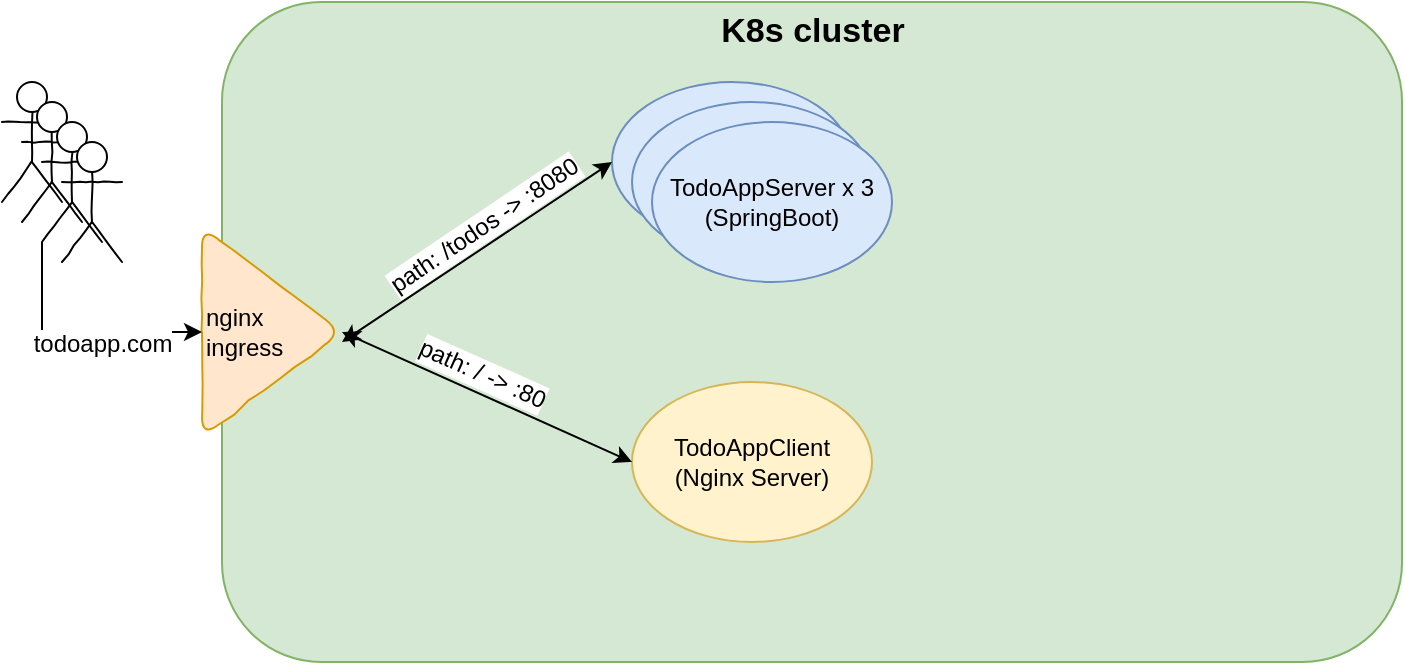 <mxfile version="12.2.6" type="device" pages="1"><diagram id="WslD6vgkj-FF-079aoUP" name="Page-1"><mxGraphModel dx="1024" dy="662" grid="1" gridSize="10" guides="1" tooltips="1" connect="1" arrows="1" fold="1" page="1" pageScale="1" pageWidth="850" pageHeight="1100" math="0" shadow="0"><root><mxCell id="0"/><mxCell id="1" parent="0"/><mxCell id="JXNUHpe9ncmpK-nnXNcW-3" value="" style="rounded=1;whiteSpace=wrap;html=1;fillColor=#d5e8d4;strokeColor=#82b366;" vertex="1" parent="1"><mxGeometry x="230" y="20" width="590" height="330" as="geometry"/></mxCell><mxCell id="JXNUHpe9ncmpK-nnXNcW-4" value="nginx&lt;br&gt;ingress" style="triangle;whiteSpace=wrap;html=1;fillColor=#ffe6cc;strokeColor=#d79b00;rounded=1;comic=1;align=left;" vertex="1" parent="1"><mxGeometry x="220" y="132.5" width="70" height="105" as="geometry"/></mxCell><mxCell id="JXNUHpe9ncmpK-nnXNcW-5" value="K8s cluster" style="text;html=1;strokeColor=none;fillColor=none;align=center;verticalAlign=middle;whiteSpace=wrap;rounded=0;comic=1;fontSize=17;fontStyle=1" vertex="1" parent="1"><mxGeometry x="472.5" y="20" width="105" height="30" as="geometry"/></mxCell><mxCell id="JXNUHpe9ncmpK-nnXNcW-10" value="" style="group" vertex="1" connectable="0" parent="1"><mxGeometry x="425" y="60" width="140" height="100" as="geometry"/></mxCell><mxCell id="JXNUHpe9ncmpK-nnXNcW-7" value="" style="ellipse;whiteSpace=wrap;html=1;rounded=1;comic=1;fontSize=12;align=center;fillColor=#dae8fc;strokeColor=#6c8ebf;" vertex="1" parent="JXNUHpe9ncmpK-nnXNcW-10"><mxGeometry width="120" height="80" as="geometry"/></mxCell><mxCell id="JXNUHpe9ncmpK-nnXNcW-8" value="" style="ellipse;whiteSpace=wrap;html=1;rounded=1;comic=1;fontSize=12;align=center;fillColor=#dae8fc;strokeColor=#6c8ebf;" vertex="1" parent="JXNUHpe9ncmpK-nnXNcW-10"><mxGeometry x="10" y="10" width="120" height="80" as="geometry"/></mxCell><mxCell id="JXNUHpe9ncmpK-nnXNcW-9" value="TodoAppServer x 3&lt;br&gt;(SpringBoot)" style="ellipse;whiteSpace=wrap;html=1;rounded=1;comic=1;fontSize=12;align=center;fillColor=#dae8fc;strokeColor=#6c8ebf;" vertex="1" parent="JXNUHpe9ncmpK-nnXNcW-10"><mxGeometry x="20" y="20" width="120" height="80" as="geometry"/></mxCell><mxCell id="JXNUHpe9ncmpK-nnXNcW-11" value="TodoAppClient&lt;br&gt;(Nginx Server)" style="ellipse;whiteSpace=wrap;html=1;rounded=1;comic=1;fontSize=12;align=center;fillColor=#fff2cc;strokeColor=#d6b656;" vertex="1" parent="1"><mxGeometry x="435" y="210" width="120" height="80" as="geometry"/></mxCell><mxCell id="JXNUHpe9ncmpK-nnXNcW-13" value="" style="endArrow=classic;startArrow=classic;html=1;fontSize=12;entryX=0;entryY=0.5;entryDx=0;entryDy=0;exitX=1;exitY=0.5;exitDx=0;exitDy=0;" edge="1" parent="1" source="JXNUHpe9ncmpK-nnXNcW-4" target="JXNUHpe9ncmpK-nnXNcW-11"><mxGeometry width="50" height="50" relative="1" as="geometry"><mxPoint x="220" y="490" as="sourcePoint"/><mxPoint x="270" y="440" as="targetPoint"/></mxGeometry></mxCell><mxCell id="JXNUHpe9ncmpK-nnXNcW-16" value="path: / -&amp;gt; :80" style="text;html=1;resizable=0;points=[];align=center;verticalAlign=middle;labelBackgroundColor=#ffffff;fontSize=12;rotation=24;" vertex="1" connectable="0" parent="JXNUHpe9ncmpK-nnXNcW-13"><mxGeometry x="-0.189" relative="1" as="geometry"><mxPoint x="11.5" y="-6" as="offset"/></mxGeometry></mxCell><mxCell id="JXNUHpe9ncmpK-nnXNcW-14" value="" style="endArrow=classic;startArrow=classic;html=1;fontSize=12;entryX=0;entryY=0.5;entryDx=0;entryDy=0;" edge="1" parent="1" target="JXNUHpe9ncmpK-nnXNcW-7"><mxGeometry width="50" height="50" relative="1" as="geometry"><mxPoint x="290" y="190" as="sourcePoint"/><mxPoint x="270" y="370" as="targetPoint"/></mxGeometry></mxCell><mxCell id="JXNUHpe9ncmpK-nnXNcW-15" value="path: /todos -&amp;gt; :8080" style="text;html=1;resizable=0;points=[];align=center;verticalAlign=middle;labelBackgroundColor=#ffffff;fontSize=12;rotation=326;direction=north;" vertex="1" connectable="0" parent="JXNUHpe9ncmpK-nnXNcW-14"><mxGeometry x="0.177" y="1" relative="1" as="geometry"><mxPoint x="-8.5" y="-4" as="offset"/></mxGeometry></mxCell><mxCell id="JXNUHpe9ncmpK-nnXNcW-24" value="" style="group" vertex="1" connectable="0" parent="1"><mxGeometry x="120" y="60" width="60" height="90" as="geometry"/></mxCell><mxCell id="JXNUHpe9ncmpK-nnXNcW-23" value="" style="group" vertex="1" connectable="0" parent="JXNUHpe9ncmpK-nnXNcW-24"><mxGeometry width="60" height="90" as="geometry"/></mxCell><mxCell id="JXNUHpe9ncmpK-nnXNcW-17" value="" style="shape=umlActor;verticalLabelPosition=bottom;labelBackgroundColor=#ffffff;verticalAlign=top;html=1;outlineConnect=0;rounded=1;comic=1;fontSize=12;align=center;" vertex="1" parent="JXNUHpe9ncmpK-nnXNcW-23"><mxGeometry width="30" height="60" as="geometry"/></mxCell><mxCell id="JXNUHpe9ncmpK-nnXNcW-20" value="" style="shape=umlActor;verticalLabelPosition=bottom;labelBackgroundColor=#ffffff;verticalAlign=top;html=1;outlineConnect=0;rounded=1;comic=1;fontSize=12;align=center;" vertex="1" parent="JXNUHpe9ncmpK-nnXNcW-23"><mxGeometry x="10" y="10" width="30" height="60" as="geometry"/></mxCell><mxCell id="JXNUHpe9ncmpK-nnXNcW-21" value="" style="shape=umlActor;verticalLabelPosition=bottom;labelBackgroundColor=#ffffff;verticalAlign=top;html=1;outlineConnect=0;rounded=1;comic=1;fontSize=12;align=center;" vertex="1" parent="JXNUHpe9ncmpK-nnXNcW-23"><mxGeometry x="20" y="20" width="30" height="60" as="geometry"/></mxCell><mxCell id="JXNUHpe9ncmpK-nnXNcW-22" value="" style="shape=umlActor;verticalLabelPosition=bottom;labelBackgroundColor=#ffffff;verticalAlign=top;html=1;outlineConnect=0;rounded=1;comic=1;fontSize=12;align=center;" vertex="1" parent="JXNUHpe9ncmpK-nnXNcW-23"><mxGeometry x="30" y="30" width="30" height="60" as="geometry"/></mxCell><mxCell id="JXNUHpe9ncmpK-nnXNcW-25" style="edgeStyle=orthogonalEdgeStyle;rounded=0;orthogonalLoop=1;jettySize=auto;html=1;exitX=0;exitY=1;exitDx=0;exitDy=0;exitPerimeter=0;entryX=0;entryY=0.5;entryDx=0;entryDy=0;fontSize=12;" edge="1" parent="1" source="JXNUHpe9ncmpK-nnXNcW-21" target="JXNUHpe9ncmpK-nnXNcW-4"><mxGeometry relative="1" as="geometry"/></mxCell><mxCell id="JXNUHpe9ncmpK-nnXNcW-26" value="todoapp.com" style="text;html=1;resizable=0;points=[];align=center;verticalAlign=middle;labelBackgroundColor=#ffffff;fontSize=12;" vertex="1" connectable="0" parent="JXNUHpe9ncmpK-nnXNcW-25"><mxGeometry x="-0.375" y="20" relative="1" as="geometry"><mxPoint x="10" y="12" as="offset"/></mxGeometry></mxCell></root></mxGraphModel></diagram></mxfile>